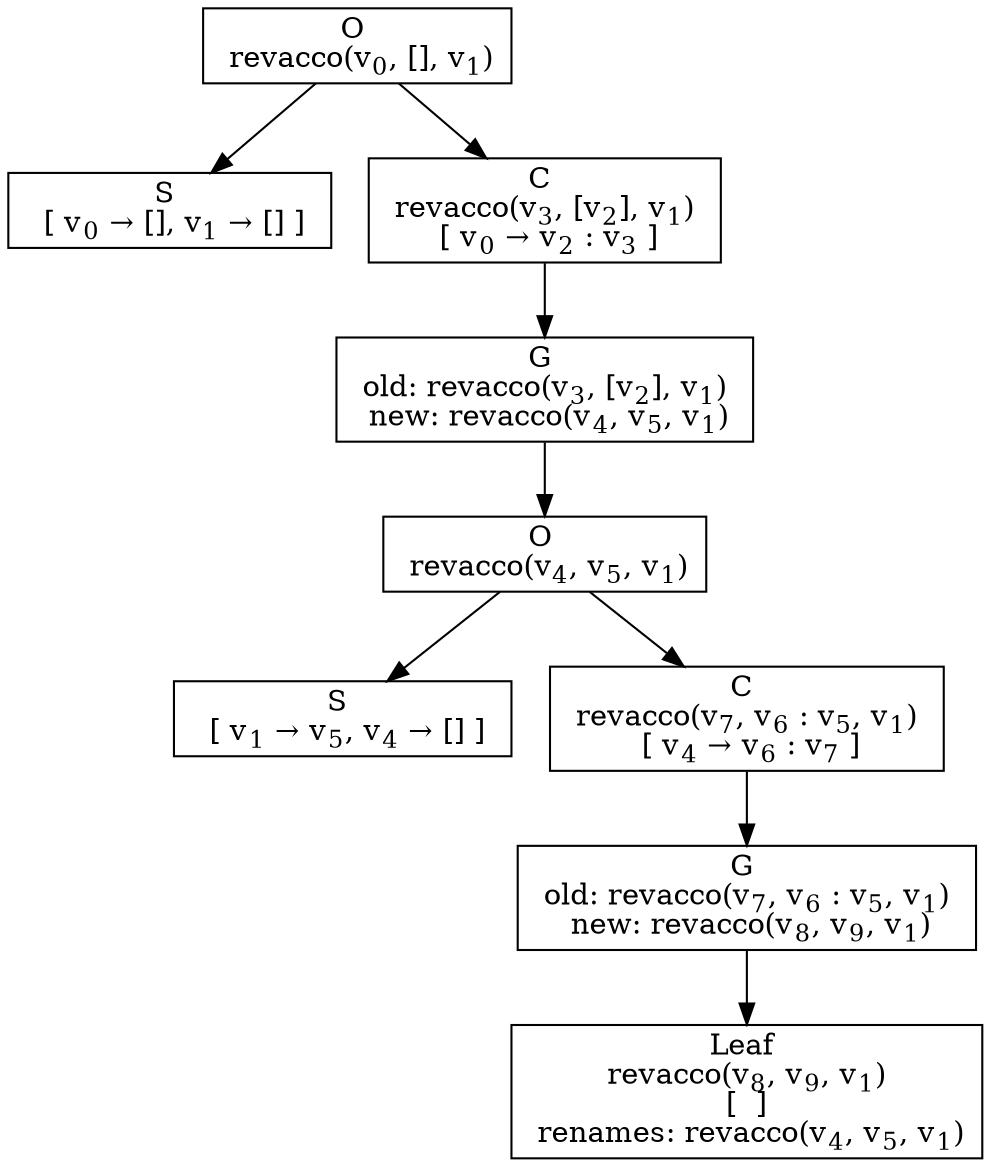 digraph {
    graph [rankdir=TB
          ,bgcolor=transparent];
    node [shape=box
         ,fillcolor=white
         ,style=filled];
    0 [label=<O <BR/> revacco(v<SUB>0</SUB>, [], v<SUB>1</SUB>)>];
    1 [label=<S <BR/>  [ v<SUB>0</SUB> &rarr; [], v<SUB>1</SUB> &rarr; [] ] >];
    2 [label=<C <BR/> revacco(v<SUB>3</SUB>, [v<SUB>2</SUB>], v<SUB>1</SUB>) <BR/>  [ v<SUB>0</SUB> &rarr; v<SUB>2</SUB> : v<SUB>3</SUB> ] >];
    3 [label=<G <BR/> old: revacco(v<SUB>3</SUB>, [v<SUB>2</SUB>], v<SUB>1</SUB>) <BR/> new: revacco(v<SUB>4</SUB>, v<SUB>5</SUB>, v<SUB>1</SUB>)>];
    4 [label=<O <BR/> revacco(v<SUB>4</SUB>, v<SUB>5</SUB>, v<SUB>1</SUB>)>];
    5 [label=<S <BR/>  [ v<SUB>1</SUB> &rarr; v<SUB>5</SUB>, v<SUB>4</SUB> &rarr; [] ] >];
    6 [label=<C <BR/> revacco(v<SUB>7</SUB>, v<SUB>6</SUB> : v<SUB>5</SUB>, v<SUB>1</SUB>) <BR/>  [ v<SUB>4</SUB> &rarr; v<SUB>6</SUB> : v<SUB>7</SUB> ] >];
    7 [label=<G <BR/> old: revacco(v<SUB>7</SUB>, v<SUB>6</SUB> : v<SUB>5</SUB>, v<SUB>1</SUB>) <BR/> new: revacco(v<SUB>8</SUB>, v<SUB>9</SUB>, v<SUB>1</SUB>)>];
    8 [label=<Leaf <BR/> revacco(v<SUB>8</SUB>, v<SUB>9</SUB>, v<SUB>1</SUB>) <BR/>  [  ]  <BR/> renames: revacco(v<SUB>4</SUB>, v<SUB>5</SUB>, v<SUB>1</SUB>)>];
    0 -> 1 [label=""];
    0 -> 2 [label=""];
    2 -> 3 [label=""];
    3 -> 4 [label=""];
    4 -> 5 [label=""];
    4 -> 6 [label=""];
    6 -> 7 [label=""];
    7 -> 8 [label=""];
}